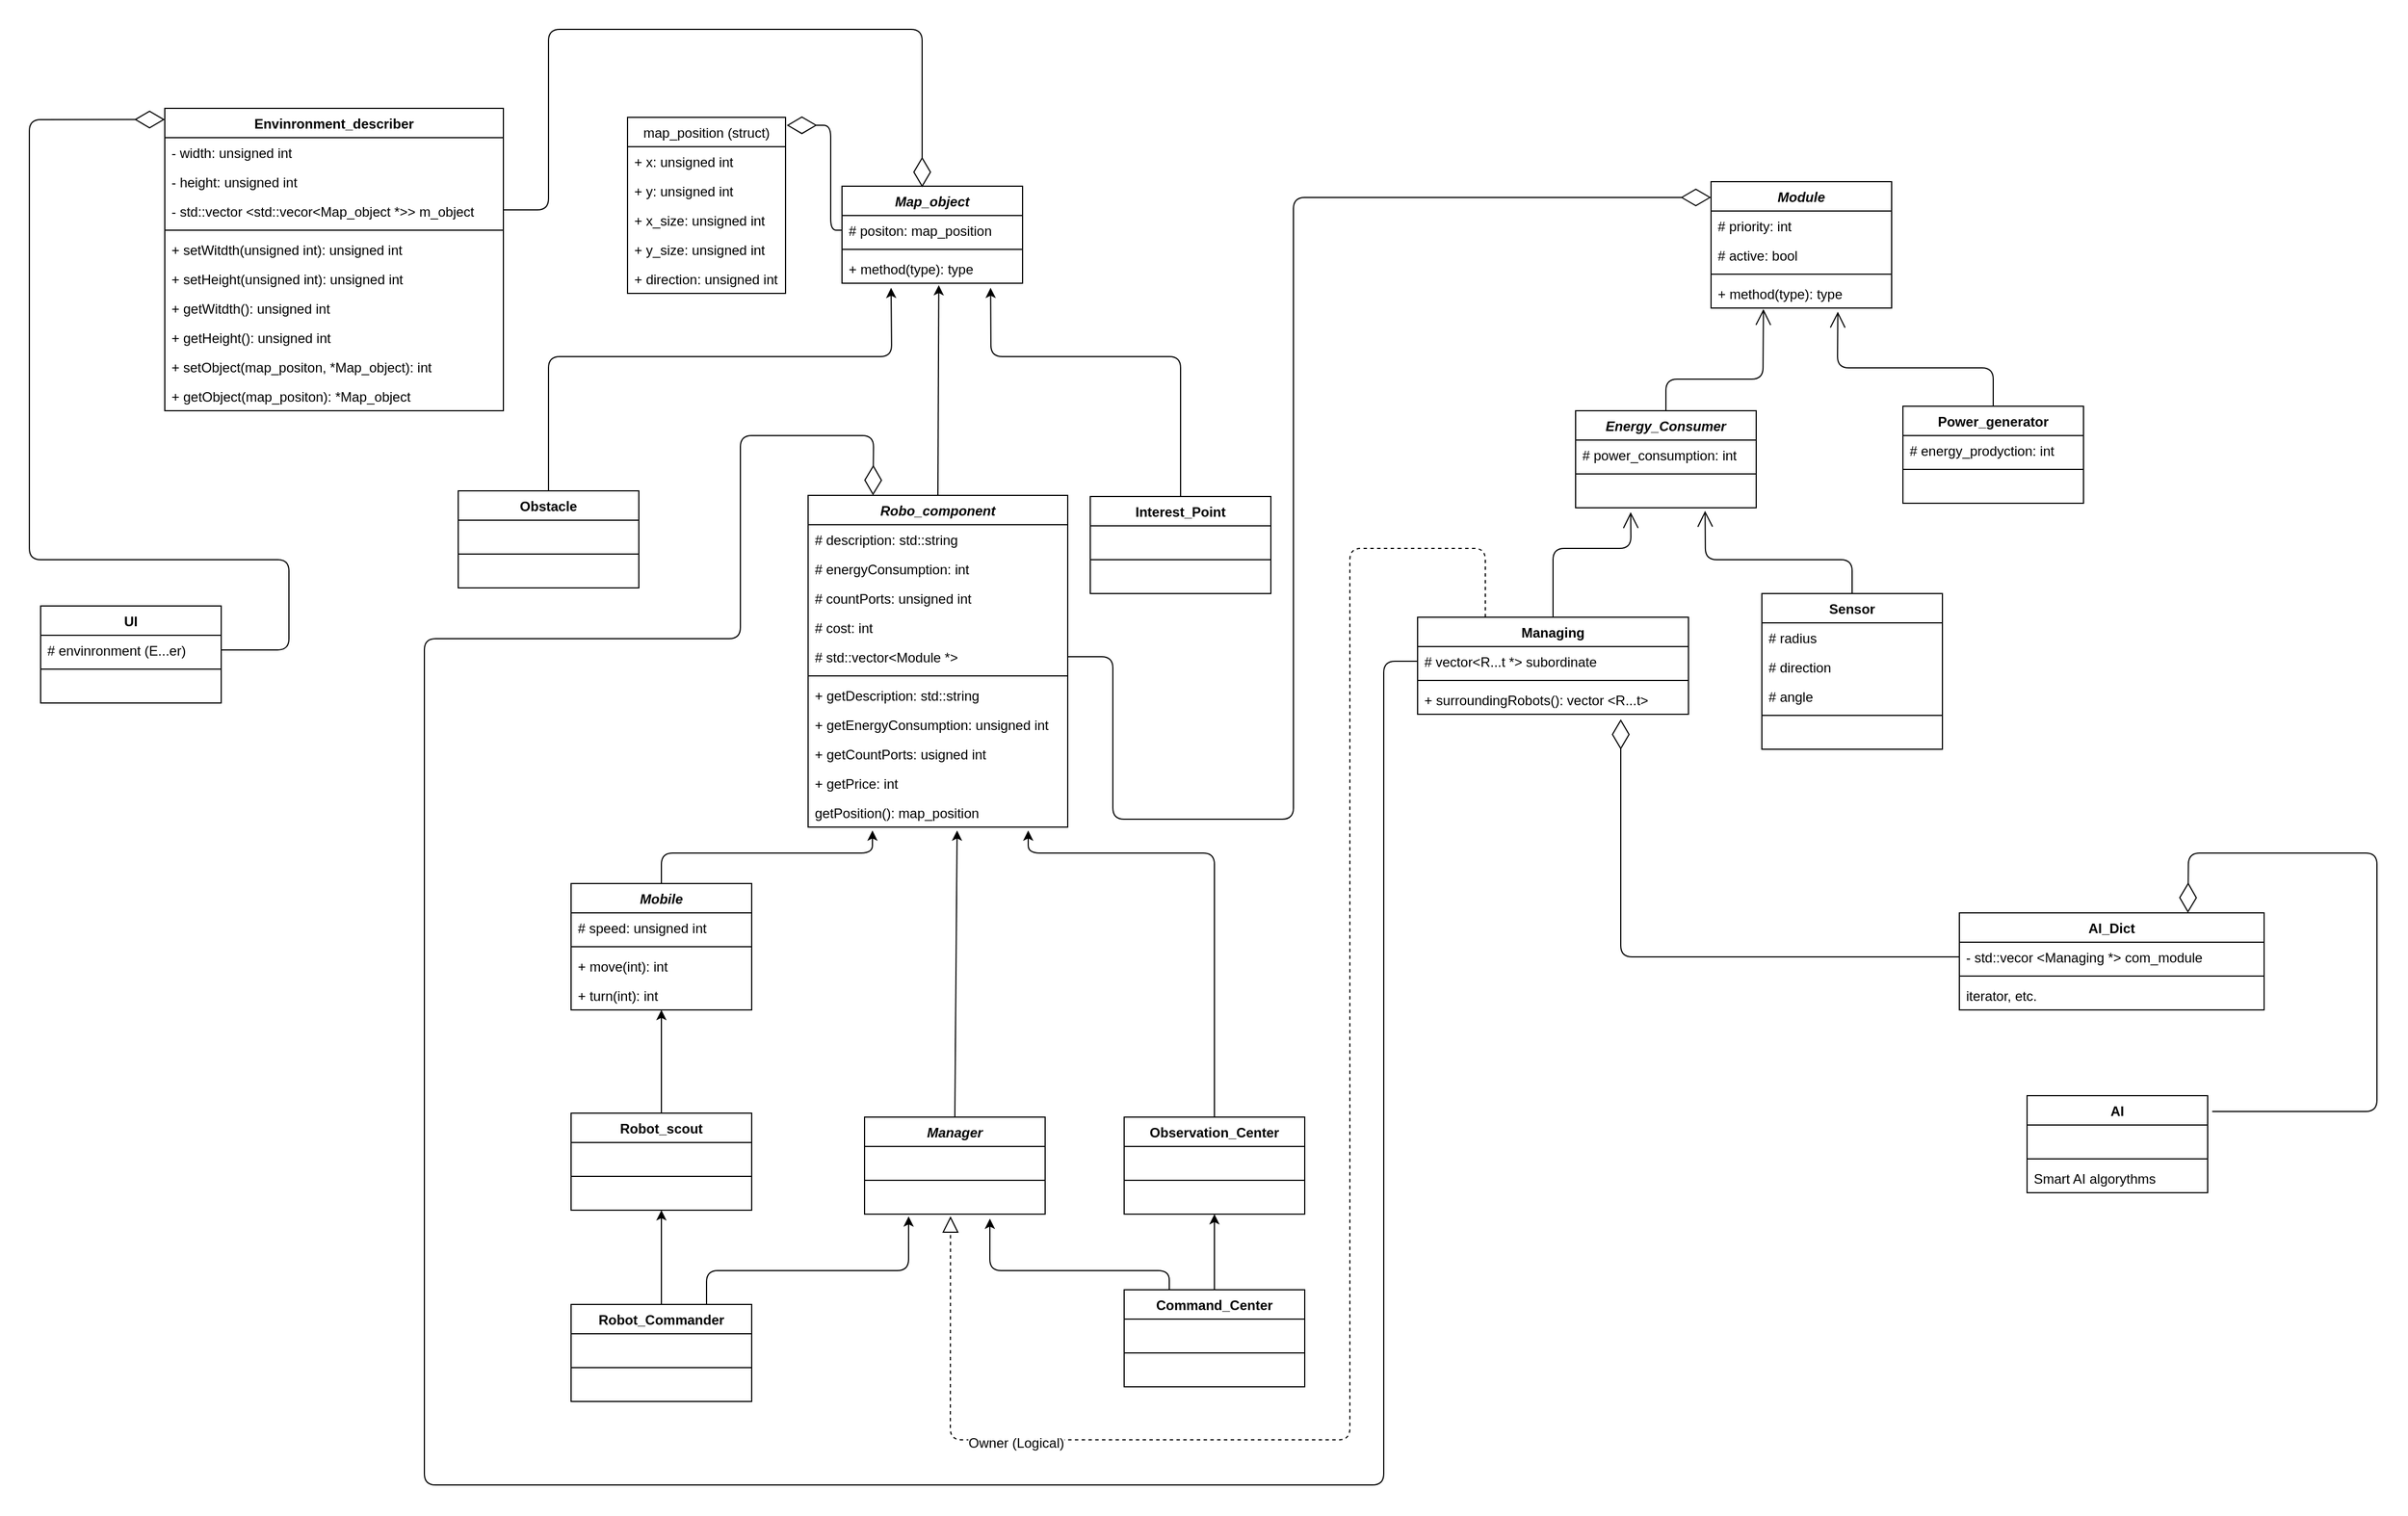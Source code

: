 <mxfile version="11.1.4" type="device"><diagram id="Exsvx9Uhfmpt_ahHoCNK" name="Page-1"><mxGraphModel dx="2844" dy="1612" grid="1" gridSize="10" guides="1" tooltips="1" connect="1" arrows="1" fold="1" page="1" pageScale="1" pageWidth="2336" pageHeight="1654" math="0" shadow="0"><root><mxCell id="0"/><mxCell id="1" parent="0"/><mxCell id="YD5FZeGdXj8ahOVdZ7LE-12" value="Envinronment_describer" style="swimlane;fontStyle=1;align=center;verticalAlign=top;childLayout=stackLayout;horizontal=1;startSize=26;horizontalStack=0;resizeParent=1;resizeParentMax=0;resizeLast=0;collapsible=1;marginBottom=0;" parent="1" vertex="1"><mxGeometry x="160" y="100" width="300" height="268" as="geometry"/></mxCell><mxCell id="YD5FZeGdXj8ahOVdZ7LE-13" value="- width: unsigned int" style="text;strokeColor=none;fillColor=none;align=left;verticalAlign=top;spacingLeft=4;spacingRight=4;overflow=hidden;rotatable=0;points=[[0,0.5],[1,0.5]];portConstraint=eastwest;" parent="YD5FZeGdXj8ahOVdZ7LE-12" vertex="1"><mxGeometry y="26" width="300" height="26" as="geometry"/></mxCell><mxCell id="YD5FZeGdXj8ahOVdZ7LE-16" value="- height: unsigned int" style="text;strokeColor=none;fillColor=none;align=left;verticalAlign=top;spacingLeft=4;spacingRight=4;overflow=hidden;rotatable=0;points=[[0,0.5],[1,0.5]];portConstraint=eastwest;" parent="YD5FZeGdXj8ahOVdZ7LE-12" vertex="1"><mxGeometry y="52" width="300" height="26" as="geometry"/></mxCell><mxCell id="DMs6pULs--Ma_OaMrf5f-1" value="- std::vector &lt;std::vecor&lt;Map_object *&gt;&gt; m_object" style="text;strokeColor=none;fillColor=none;align=left;verticalAlign=top;spacingLeft=4;spacingRight=4;overflow=hidden;rotatable=0;points=[[0,0.5],[1,0.5]];portConstraint=eastwest;" parent="YD5FZeGdXj8ahOVdZ7LE-12" vertex="1"><mxGeometry y="78" width="300" height="26" as="geometry"/></mxCell><mxCell id="YD5FZeGdXj8ahOVdZ7LE-14" value="" style="line;strokeWidth=1;fillColor=none;align=left;verticalAlign=middle;spacingTop=-1;spacingLeft=3;spacingRight=3;rotatable=0;labelPosition=right;points=[];portConstraint=eastwest;" parent="YD5FZeGdXj8ahOVdZ7LE-12" vertex="1"><mxGeometry y="104" width="300" height="8" as="geometry"/></mxCell><mxCell id="YD5FZeGdXj8ahOVdZ7LE-15" value="+ setWitdth(unsigned int): unsigned int" style="text;strokeColor=none;fillColor=none;align=left;verticalAlign=top;spacingLeft=4;spacingRight=4;overflow=hidden;rotatable=0;points=[[0,0.5],[1,0.5]];portConstraint=eastwest;" parent="YD5FZeGdXj8ahOVdZ7LE-12" vertex="1"><mxGeometry y="112" width="300" height="26" as="geometry"/></mxCell><mxCell id="YD5FZeGdXj8ahOVdZ7LE-18" value="+ setHeight(unsigned int): unsigned int" style="text;strokeColor=none;fillColor=none;align=left;verticalAlign=top;spacingLeft=4;spacingRight=4;overflow=hidden;rotatable=0;points=[[0,0.5],[1,0.5]];portConstraint=eastwest;" parent="YD5FZeGdXj8ahOVdZ7LE-12" vertex="1"><mxGeometry y="138" width="300" height="26" as="geometry"/></mxCell><mxCell id="YD5FZeGdXj8ahOVdZ7LE-19" value="+ getWitdth(): unsigned int" style="text;strokeColor=none;fillColor=none;align=left;verticalAlign=top;spacingLeft=4;spacingRight=4;overflow=hidden;rotatable=0;points=[[0,0.5],[1,0.5]];portConstraint=eastwest;" parent="YD5FZeGdXj8ahOVdZ7LE-12" vertex="1"><mxGeometry y="164" width="300" height="26" as="geometry"/></mxCell><mxCell id="YD5FZeGdXj8ahOVdZ7LE-20" value="+ getHeight(): unsigned int" style="text;strokeColor=none;fillColor=none;align=left;verticalAlign=top;spacingLeft=4;spacingRight=4;overflow=hidden;rotatable=0;points=[[0,0.5],[1,0.5]];portConstraint=eastwest;" parent="YD5FZeGdXj8ahOVdZ7LE-12" vertex="1"><mxGeometry y="190" width="300" height="26" as="geometry"/></mxCell><mxCell id="DMs6pULs--Ma_OaMrf5f-21" value="+ setObject(map_positon, *Map_object): int" style="text;strokeColor=none;fillColor=none;align=left;verticalAlign=top;spacingLeft=4;spacingRight=4;overflow=hidden;rotatable=0;points=[[0,0.5],[1,0.5]];portConstraint=eastwest;" parent="YD5FZeGdXj8ahOVdZ7LE-12" vertex="1"><mxGeometry y="216" width="300" height="26" as="geometry"/></mxCell><mxCell id="DMs6pULs--Ma_OaMrf5f-22" value="+ getObject(map_positon): *Map_object" style="text;strokeColor=none;fillColor=none;align=left;verticalAlign=top;spacingLeft=4;spacingRight=4;overflow=hidden;rotatable=0;points=[[0,0.5],[1,0.5]];portConstraint=eastwest;" parent="YD5FZeGdXj8ahOVdZ7LE-12" vertex="1"><mxGeometry y="242" width="300" height="26" as="geometry"/></mxCell><mxCell id="YD5FZeGdXj8ahOVdZ7LE-21" value="Map_object" style="swimlane;fontStyle=3;align=center;verticalAlign=top;childLayout=stackLayout;horizontal=1;startSize=26;horizontalStack=0;resizeParent=1;resizeParentMax=0;resizeLast=0;collapsible=1;marginBottom=0;" parent="1" vertex="1"><mxGeometry x="760" y="169" width="160" height="86" as="geometry"/></mxCell><mxCell id="YD5FZeGdXj8ahOVdZ7LE-22" value="# positon: map_position" style="text;strokeColor=none;fillColor=none;align=left;verticalAlign=top;spacingLeft=4;spacingRight=4;overflow=hidden;rotatable=0;points=[[0,0.5],[1,0.5]];portConstraint=eastwest;" parent="YD5FZeGdXj8ahOVdZ7LE-21" vertex="1"><mxGeometry y="26" width="160" height="26" as="geometry"/></mxCell><mxCell id="YD5FZeGdXj8ahOVdZ7LE-23" value="" style="line;strokeWidth=1;fillColor=none;align=left;verticalAlign=middle;spacingTop=-1;spacingLeft=3;spacingRight=3;rotatable=0;labelPosition=right;points=[];portConstraint=eastwest;" parent="YD5FZeGdXj8ahOVdZ7LE-21" vertex="1"><mxGeometry y="52" width="160" height="8" as="geometry"/></mxCell><mxCell id="YD5FZeGdXj8ahOVdZ7LE-24" value="+ method(type): type" style="text;strokeColor=none;fillColor=none;align=left;verticalAlign=top;spacingLeft=4;spacingRight=4;overflow=hidden;rotatable=0;points=[[0,0.5],[1,0.5]];portConstraint=eastwest;" parent="YD5FZeGdXj8ahOVdZ7LE-21" vertex="1"><mxGeometry y="60" width="160" height="26" as="geometry"/></mxCell><mxCell id="YD5FZeGdXj8ahOVdZ7LE-25" value="map_position (struct)" style="swimlane;fontStyle=0;childLayout=stackLayout;horizontal=1;startSize=26;fillColor=none;horizontalStack=0;resizeParent=1;resizeParentMax=0;resizeLast=0;collapsible=1;marginBottom=0;" parent="1" vertex="1"><mxGeometry x="570" y="108" width="140" height="156" as="geometry"/></mxCell><mxCell id="YD5FZeGdXj8ahOVdZ7LE-26" value="+ x: unsigned int" style="text;strokeColor=none;fillColor=none;align=left;verticalAlign=top;spacingLeft=4;spacingRight=4;overflow=hidden;rotatable=0;points=[[0,0.5],[1,0.5]];portConstraint=eastwest;" parent="YD5FZeGdXj8ahOVdZ7LE-25" vertex="1"><mxGeometry y="26" width="140" height="26" as="geometry"/></mxCell><mxCell id="YD5FZeGdXj8ahOVdZ7LE-27" value="+ y: unsigned int" style="text;strokeColor=none;fillColor=none;align=left;verticalAlign=top;spacingLeft=4;spacingRight=4;overflow=hidden;rotatable=0;points=[[0,0.5],[1,0.5]];portConstraint=eastwest;" parent="YD5FZeGdXj8ahOVdZ7LE-25" vertex="1"><mxGeometry y="52" width="140" height="26" as="geometry"/></mxCell><mxCell id="DMs6pULs--Ma_OaMrf5f-2" value="+ x_size: unsigned int" style="text;strokeColor=none;fillColor=none;align=left;verticalAlign=top;spacingLeft=4;spacingRight=4;overflow=hidden;rotatable=0;points=[[0,0.5],[1,0.5]];portConstraint=eastwest;" parent="YD5FZeGdXj8ahOVdZ7LE-25" vertex="1"><mxGeometry y="78" width="140" height="26" as="geometry"/></mxCell><mxCell id="DMs6pULs--Ma_OaMrf5f-3" value="+ y_size: unsigned int" style="text;strokeColor=none;fillColor=none;align=left;verticalAlign=top;spacingLeft=4;spacingRight=4;overflow=hidden;rotatable=0;points=[[0,0.5],[1,0.5]];portConstraint=eastwest;" parent="YD5FZeGdXj8ahOVdZ7LE-25" vertex="1"><mxGeometry y="104" width="140" height="26" as="geometry"/></mxCell><mxCell id="DMs6pULs--Ma_OaMrf5f-4" value="+ direction: unsigned int" style="text;strokeColor=none;fillColor=none;align=left;verticalAlign=top;spacingLeft=4;spacingRight=4;overflow=hidden;rotatable=0;points=[[0,0.5],[1,0.5]];portConstraint=eastwest;" parent="YD5FZeGdXj8ahOVdZ7LE-25" vertex="1"><mxGeometry y="130" width="140" height="26" as="geometry"/></mxCell><mxCell id="YD5FZeGdXj8ahOVdZ7LE-30" value="Obstacle" style="swimlane;fontStyle=1;align=center;verticalAlign=top;childLayout=stackLayout;horizontal=1;startSize=26;horizontalStack=0;resizeParent=1;resizeParentMax=0;resizeLast=0;collapsible=1;marginBottom=0;" parent="1" vertex="1"><mxGeometry x="420" y="439" width="160" height="86" as="geometry"/></mxCell><mxCell id="YD5FZeGdXj8ahOVdZ7LE-31" value=" " style="text;strokeColor=none;fillColor=none;align=left;verticalAlign=top;spacingLeft=4;spacingRight=4;overflow=hidden;rotatable=0;points=[[0,0.5],[1,0.5]];portConstraint=eastwest;" parent="YD5FZeGdXj8ahOVdZ7LE-30" vertex="1"><mxGeometry y="26" width="160" height="26" as="geometry"/></mxCell><mxCell id="YD5FZeGdXj8ahOVdZ7LE-32" value="" style="line;strokeWidth=1;fillColor=none;align=left;verticalAlign=middle;spacingTop=-1;spacingLeft=3;spacingRight=3;rotatable=0;labelPosition=right;points=[];portConstraint=eastwest;" parent="YD5FZeGdXj8ahOVdZ7LE-30" vertex="1"><mxGeometry y="52" width="160" height="8" as="geometry"/></mxCell><mxCell id="YD5FZeGdXj8ahOVdZ7LE-33" value=" " style="text;strokeColor=none;fillColor=none;align=left;verticalAlign=top;spacingLeft=4;spacingRight=4;overflow=hidden;rotatable=0;points=[[0,0.5],[1,0.5]];portConstraint=eastwest;" parent="YD5FZeGdXj8ahOVdZ7LE-30" vertex="1"><mxGeometry y="60" width="160" height="26" as="geometry"/></mxCell><mxCell id="YD5FZeGdXj8ahOVdZ7LE-38" value="Robo_component" style="swimlane;fontStyle=3;align=center;verticalAlign=top;childLayout=stackLayout;horizontal=1;startSize=26;horizontalStack=0;resizeParent=1;resizeParentMax=0;resizeLast=0;collapsible=1;marginBottom=0;" parent="1" vertex="1"><mxGeometry x="730" y="443" width="230" height="294" as="geometry"/></mxCell><mxCell id="YD5FZeGdXj8ahOVdZ7LE-39" value="# description: std::string" style="text;strokeColor=none;fillColor=none;align=left;verticalAlign=top;spacingLeft=4;spacingRight=4;overflow=hidden;rotatable=0;points=[[0,0.5],[1,0.5]];portConstraint=eastwest;" parent="YD5FZeGdXj8ahOVdZ7LE-38" vertex="1"><mxGeometry y="26" width="230" height="26" as="geometry"/></mxCell><mxCell id="YD5FZeGdXj8ahOVdZ7LE-41" value="# energyConsumption: int" style="text;strokeColor=none;fillColor=none;align=left;verticalAlign=top;spacingLeft=4;spacingRight=4;overflow=hidden;rotatable=0;points=[[0,0.5],[1,0.5]];portConstraint=eastwest;" parent="YD5FZeGdXj8ahOVdZ7LE-38" vertex="1"><mxGeometry y="52" width="230" height="26" as="geometry"/></mxCell><mxCell id="YD5FZeGdXj8ahOVdZ7LE-56" value="# countPorts: unsigned int" style="text;strokeColor=none;fillColor=none;align=left;verticalAlign=top;spacingLeft=4;spacingRight=4;overflow=hidden;rotatable=0;points=[[0,0.5],[1,0.5]];portConstraint=eastwest;" parent="YD5FZeGdXj8ahOVdZ7LE-38" vertex="1"><mxGeometry y="78" width="230" height="26" as="geometry"/></mxCell><mxCell id="YD5FZeGdXj8ahOVdZ7LE-57" value="# cost: int" style="text;strokeColor=none;fillColor=none;align=left;verticalAlign=top;spacingLeft=4;spacingRight=4;overflow=hidden;rotatable=0;points=[[0,0.5],[1,0.5]];portConstraint=eastwest;" parent="YD5FZeGdXj8ahOVdZ7LE-38" vertex="1"><mxGeometry y="104" width="230" height="26" as="geometry"/></mxCell><mxCell id="YD5FZeGdXj8ahOVdZ7LE-92" value="# std::vector&lt;Module *&gt;" style="text;strokeColor=none;fillColor=none;align=left;verticalAlign=top;spacingLeft=4;spacingRight=4;overflow=hidden;rotatable=0;points=[[0,0.5],[1,0.5]];portConstraint=eastwest;" parent="YD5FZeGdXj8ahOVdZ7LE-38" vertex="1"><mxGeometry y="130" width="230" height="26" as="geometry"/></mxCell><mxCell id="YD5FZeGdXj8ahOVdZ7LE-40" value="" style="line;strokeWidth=1;fillColor=none;align=left;verticalAlign=middle;spacingTop=-1;spacingLeft=3;spacingRight=3;rotatable=0;labelPosition=right;points=[];portConstraint=eastwest;" parent="YD5FZeGdXj8ahOVdZ7LE-38" vertex="1"><mxGeometry y="156" width="230" height="8" as="geometry"/></mxCell><mxCell id="DMs6pULs--Ma_OaMrf5f-24" value="+ getDescription: std::string" style="text;strokeColor=none;fillColor=none;align=left;verticalAlign=top;spacingLeft=4;spacingRight=4;overflow=hidden;rotatable=0;points=[[0,0.5],[1,0.5]];portConstraint=eastwest;" parent="YD5FZeGdXj8ahOVdZ7LE-38" vertex="1"><mxGeometry y="164" width="230" height="26" as="geometry"/></mxCell><mxCell id="YD5FZeGdXj8ahOVdZ7LE-53" value="+ getEnergyConsumption: unsigned int" style="text;strokeColor=none;fillColor=none;align=left;verticalAlign=top;spacingLeft=4;spacingRight=4;overflow=hidden;rotatable=0;points=[[0,0.5],[1,0.5]];portConstraint=eastwest;" parent="YD5FZeGdXj8ahOVdZ7LE-38" vertex="1"><mxGeometry y="190" width="230" height="26" as="geometry"/></mxCell><mxCell id="DMs6pULs--Ma_OaMrf5f-25" value="+ getCountPorts: usigned int" style="text;strokeColor=none;fillColor=none;align=left;verticalAlign=top;spacingLeft=4;spacingRight=4;overflow=hidden;rotatable=0;points=[[0,0.5],[1,0.5]];portConstraint=eastwest;" parent="YD5FZeGdXj8ahOVdZ7LE-38" vertex="1"><mxGeometry y="216" width="230" height="26" as="geometry"/></mxCell><mxCell id="DMs6pULs--Ma_OaMrf5f-26" value="+ getPrice: int" style="text;strokeColor=none;fillColor=none;align=left;verticalAlign=top;spacingLeft=4;spacingRight=4;overflow=hidden;rotatable=0;points=[[0,0.5],[1,0.5]];portConstraint=eastwest;" parent="YD5FZeGdXj8ahOVdZ7LE-38" vertex="1"><mxGeometry y="242" width="230" height="26" as="geometry"/></mxCell><mxCell id="RsCHf3ZjkwLosZyqgqrF-59" value="getPosition(): map_position" style="text;strokeColor=none;fillColor=none;align=left;verticalAlign=top;spacingLeft=4;spacingRight=4;overflow=hidden;rotatable=0;points=[[0,0.5],[1,0.5]];portConstraint=eastwest;" vertex="1" parent="YD5FZeGdXj8ahOVdZ7LE-38"><mxGeometry y="268" width="230" height="26" as="geometry"/></mxCell><mxCell id="YD5FZeGdXj8ahOVdZ7LE-42" value="Interest_Point" style="swimlane;fontStyle=1;align=center;verticalAlign=top;childLayout=stackLayout;horizontal=1;startSize=26;horizontalStack=0;resizeParent=1;resizeParentMax=0;resizeLast=0;collapsible=1;marginBottom=0;" parent="1" vertex="1"><mxGeometry x="980" y="444" width="160" height="86" as="geometry"/></mxCell><mxCell id="YD5FZeGdXj8ahOVdZ7LE-43" value=" " style="text;strokeColor=none;fillColor=none;align=left;verticalAlign=top;spacingLeft=4;spacingRight=4;overflow=hidden;rotatable=0;points=[[0,0.5],[1,0.5]];portConstraint=eastwest;" parent="YD5FZeGdXj8ahOVdZ7LE-42" vertex="1"><mxGeometry y="26" width="160" height="26" as="geometry"/></mxCell><mxCell id="YD5FZeGdXj8ahOVdZ7LE-44" value="" style="line;strokeWidth=1;fillColor=none;align=left;verticalAlign=middle;spacingTop=-1;spacingLeft=3;spacingRight=3;rotatable=0;labelPosition=right;points=[];portConstraint=eastwest;" parent="YD5FZeGdXj8ahOVdZ7LE-42" vertex="1"><mxGeometry y="52" width="160" height="8" as="geometry"/></mxCell><mxCell id="YD5FZeGdXj8ahOVdZ7LE-45" value=" " style="text;strokeColor=none;fillColor=none;align=left;verticalAlign=top;spacingLeft=4;spacingRight=4;overflow=hidden;rotatable=0;points=[[0,0.5],[1,0.5]];portConstraint=eastwest;" parent="YD5FZeGdXj8ahOVdZ7LE-42" vertex="1"><mxGeometry y="60" width="160" height="26" as="geometry"/></mxCell><mxCell id="YD5FZeGdXj8ahOVdZ7LE-58" value="Mobile" style="swimlane;fontStyle=3;align=center;verticalAlign=top;childLayout=stackLayout;horizontal=1;startSize=26;horizontalStack=0;resizeParent=1;resizeParentMax=0;resizeLast=0;collapsible=1;marginBottom=0;" parent="1" vertex="1"><mxGeometry x="520" y="787" width="160" height="112" as="geometry"/></mxCell><mxCell id="YD5FZeGdXj8ahOVdZ7LE-59" value="# speed: unsigned int" style="text;strokeColor=none;fillColor=none;align=left;verticalAlign=top;spacingLeft=4;spacingRight=4;overflow=hidden;rotatable=0;points=[[0,0.5],[1,0.5]];portConstraint=eastwest;" parent="YD5FZeGdXj8ahOVdZ7LE-58" vertex="1"><mxGeometry y="26" width="160" height="26" as="geometry"/></mxCell><mxCell id="YD5FZeGdXj8ahOVdZ7LE-60" value="" style="line;strokeWidth=1;fillColor=none;align=left;verticalAlign=middle;spacingTop=-1;spacingLeft=3;spacingRight=3;rotatable=0;labelPosition=right;points=[];portConstraint=eastwest;" parent="YD5FZeGdXj8ahOVdZ7LE-58" vertex="1"><mxGeometry y="52" width="160" height="8" as="geometry"/></mxCell><mxCell id="YD5FZeGdXj8ahOVdZ7LE-61" value="+ move(int): int" style="text;strokeColor=none;fillColor=none;align=left;verticalAlign=top;spacingLeft=4;spacingRight=4;overflow=hidden;rotatable=0;points=[[0,0.5],[1,0.5]];portConstraint=eastwest;" parent="YD5FZeGdXj8ahOVdZ7LE-58" vertex="1"><mxGeometry y="60" width="160" height="26" as="geometry"/></mxCell><mxCell id="YD5FZeGdXj8ahOVdZ7LE-62" value="+ turn(int): int" style="text;strokeColor=none;fillColor=none;align=left;verticalAlign=top;spacingLeft=4;spacingRight=4;overflow=hidden;rotatable=0;points=[[0,0.5],[1,0.5]];portConstraint=eastwest;" parent="YD5FZeGdXj8ahOVdZ7LE-58" vertex="1"><mxGeometry y="86" width="160" height="26" as="geometry"/></mxCell><mxCell id="YD5FZeGdXj8ahOVdZ7LE-67" value="Manager" style="swimlane;fontStyle=3;align=center;verticalAlign=top;childLayout=stackLayout;horizontal=1;startSize=26;horizontalStack=0;resizeParent=1;resizeParentMax=0;resizeLast=0;collapsible=1;marginBottom=0;" parent="1" vertex="1"><mxGeometry x="780" y="994" width="160" height="86" as="geometry"/></mxCell><mxCell id="YD5FZeGdXj8ahOVdZ7LE-68" value=" " style="text;strokeColor=none;fillColor=none;align=left;verticalAlign=top;spacingLeft=4;spacingRight=4;overflow=hidden;rotatable=0;points=[[0,0.5],[1,0.5]];portConstraint=eastwest;" parent="YD5FZeGdXj8ahOVdZ7LE-67" vertex="1"><mxGeometry y="26" width="160" height="26" as="geometry"/></mxCell><mxCell id="YD5FZeGdXj8ahOVdZ7LE-69" value="" style="line;strokeWidth=1;fillColor=none;align=left;verticalAlign=middle;spacingTop=-1;spacingLeft=3;spacingRight=3;rotatable=0;labelPosition=right;points=[];portConstraint=eastwest;" parent="YD5FZeGdXj8ahOVdZ7LE-67" vertex="1"><mxGeometry y="52" width="160" height="8" as="geometry"/></mxCell><mxCell id="YD5FZeGdXj8ahOVdZ7LE-70" value=" " style="text;strokeColor=none;fillColor=none;align=left;verticalAlign=top;spacingLeft=4;spacingRight=4;overflow=hidden;rotatable=0;points=[[0,0.5],[1,0.5]];portConstraint=eastwest;" parent="YD5FZeGdXj8ahOVdZ7LE-67" vertex="1"><mxGeometry y="60" width="160" height="26" as="geometry"/></mxCell><mxCell id="YD5FZeGdXj8ahOVdZ7LE-71" value="Module" style="swimlane;fontStyle=3;align=center;verticalAlign=top;childLayout=stackLayout;horizontal=1;startSize=26;horizontalStack=0;resizeParent=1;resizeParentMax=0;resizeLast=0;collapsible=1;marginBottom=0;" parent="1" vertex="1"><mxGeometry x="1530" y="165" width="160" height="112" as="geometry"><mxRectangle x="1530" y="165" width="70" height="26" as="alternateBounds"/></mxGeometry></mxCell><mxCell id="YD5FZeGdXj8ahOVdZ7LE-72" value="# priority: int" style="text;strokeColor=none;fillColor=none;align=left;verticalAlign=top;spacingLeft=4;spacingRight=4;overflow=hidden;rotatable=0;points=[[0,0.5],[1,0.5]];portConstraint=eastwest;" parent="YD5FZeGdXj8ahOVdZ7LE-71" vertex="1"><mxGeometry y="26" width="160" height="26" as="geometry"/></mxCell><mxCell id="RsCHf3ZjkwLosZyqgqrF-19" value="# active: bool" style="text;strokeColor=none;fillColor=none;align=left;verticalAlign=top;spacingLeft=4;spacingRight=4;overflow=hidden;rotatable=0;points=[[0,0.5],[1,0.5]];portConstraint=eastwest;" vertex="1" parent="YD5FZeGdXj8ahOVdZ7LE-71"><mxGeometry y="52" width="160" height="26" as="geometry"/></mxCell><mxCell id="YD5FZeGdXj8ahOVdZ7LE-73" value="" style="line;strokeWidth=1;fillColor=none;align=left;verticalAlign=middle;spacingTop=-1;spacingLeft=3;spacingRight=3;rotatable=0;labelPosition=right;points=[];portConstraint=eastwest;" parent="YD5FZeGdXj8ahOVdZ7LE-71" vertex="1"><mxGeometry y="78" width="160" height="8" as="geometry"/></mxCell><mxCell id="YD5FZeGdXj8ahOVdZ7LE-74" value="+ method(type): type" style="text;strokeColor=none;fillColor=none;align=left;verticalAlign=top;spacingLeft=4;spacingRight=4;overflow=hidden;rotatable=0;points=[[0,0.5],[1,0.5]];portConstraint=eastwest;" parent="YD5FZeGdXj8ahOVdZ7LE-71" vertex="1"><mxGeometry y="86" width="160" height="26" as="geometry"/></mxCell><mxCell id="YD5FZeGdXj8ahOVdZ7LE-75" value="Managing" style="swimlane;fontStyle=1;align=center;verticalAlign=top;childLayout=stackLayout;horizontal=1;startSize=26;horizontalStack=0;resizeParent=1;resizeParentMax=0;resizeLast=0;collapsible=1;marginBottom=0;" parent="1" vertex="1"><mxGeometry x="1270" y="551" width="240" height="86" as="geometry"/></mxCell><mxCell id="YD5FZeGdXj8ahOVdZ7LE-76" value="# vector&lt;R...t *&gt; subordinate" style="text;strokeColor=none;fillColor=none;align=left;verticalAlign=top;spacingLeft=4;spacingRight=4;overflow=hidden;rotatable=0;points=[[0,0.5],[1,0.5]];portConstraint=eastwest;" parent="YD5FZeGdXj8ahOVdZ7LE-75" vertex="1"><mxGeometry y="26" width="240" height="26" as="geometry"/></mxCell><mxCell id="YD5FZeGdXj8ahOVdZ7LE-77" value="" style="line;strokeWidth=1;fillColor=none;align=left;verticalAlign=middle;spacingTop=-1;spacingLeft=3;spacingRight=3;rotatable=0;labelPosition=right;points=[];portConstraint=eastwest;" parent="YD5FZeGdXj8ahOVdZ7LE-75" vertex="1"><mxGeometry y="52" width="240" height="8" as="geometry"/></mxCell><mxCell id="YD5FZeGdXj8ahOVdZ7LE-78" value="+ surroundingRobots(): vector &lt;R...t&gt;" style="text;strokeColor=none;fillColor=none;align=left;verticalAlign=top;spacingLeft=4;spacingRight=4;overflow=hidden;rotatable=0;points=[[0,0.5],[1,0.5]];portConstraint=eastwest;" parent="YD5FZeGdXj8ahOVdZ7LE-75" vertex="1"><mxGeometry y="60" width="240" height="26" as="geometry"/></mxCell><mxCell id="YD5FZeGdXj8ahOVdZ7LE-79" value="Power_generator" style="swimlane;fontStyle=1;align=center;verticalAlign=top;childLayout=stackLayout;horizontal=1;startSize=26;horizontalStack=0;resizeParent=1;resizeParentMax=0;resizeLast=0;collapsible=1;marginBottom=0;" parent="1" vertex="1"><mxGeometry x="1700" y="364" width="160" height="86" as="geometry"/></mxCell><mxCell id="YD5FZeGdXj8ahOVdZ7LE-80" value="# energy_prodyction: int" style="text;strokeColor=none;fillColor=none;align=left;verticalAlign=top;spacingLeft=4;spacingRight=4;overflow=hidden;rotatable=0;points=[[0,0.5],[1,0.5]];portConstraint=eastwest;" parent="YD5FZeGdXj8ahOVdZ7LE-79" vertex="1"><mxGeometry y="26" width="160" height="26" as="geometry"/></mxCell><mxCell id="YD5FZeGdXj8ahOVdZ7LE-81" value="" style="line;strokeWidth=1;fillColor=none;align=left;verticalAlign=middle;spacingTop=-1;spacingLeft=3;spacingRight=3;rotatable=0;labelPosition=right;points=[];portConstraint=eastwest;" parent="YD5FZeGdXj8ahOVdZ7LE-79" vertex="1"><mxGeometry y="52" width="160" height="8" as="geometry"/></mxCell><mxCell id="YD5FZeGdXj8ahOVdZ7LE-82" value=" " style="text;strokeColor=none;fillColor=none;align=left;verticalAlign=top;spacingLeft=4;spacingRight=4;overflow=hidden;rotatable=0;points=[[0,0.5],[1,0.5]];portConstraint=eastwest;" parent="YD5FZeGdXj8ahOVdZ7LE-79" vertex="1"><mxGeometry y="60" width="160" height="26" as="geometry"/></mxCell><mxCell id="YD5FZeGdXj8ahOVdZ7LE-83" value="Sensor" style="swimlane;fontStyle=1;align=center;verticalAlign=top;childLayout=stackLayout;horizontal=1;startSize=26;horizontalStack=0;resizeParent=1;resizeParentMax=0;resizeLast=0;collapsible=1;marginBottom=0;" parent="1" vertex="1"><mxGeometry x="1575" y="530" width="160" height="138" as="geometry"/></mxCell><mxCell id="YD5FZeGdXj8ahOVdZ7LE-84" value="# radius" style="text;strokeColor=none;fillColor=none;align=left;verticalAlign=top;spacingLeft=4;spacingRight=4;overflow=hidden;rotatable=0;points=[[0,0.5],[1,0.5]];portConstraint=eastwest;" parent="YD5FZeGdXj8ahOVdZ7LE-83" vertex="1"><mxGeometry y="26" width="160" height="26" as="geometry"/></mxCell><mxCell id="RsCHf3ZjkwLosZyqgqrF-25" value="# direction" style="text;strokeColor=none;fillColor=none;align=left;verticalAlign=top;spacingLeft=4;spacingRight=4;overflow=hidden;rotatable=0;points=[[0,0.5],[1,0.5]];portConstraint=eastwest;" vertex="1" parent="YD5FZeGdXj8ahOVdZ7LE-83"><mxGeometry y="52" width="160" height="26" as="geometry"/></mxCell><mxCell id="RsCHf3ZjkwLosZyqgqrF-26" value="# angle" style="text;strokeColor=none;fillColor=none;align=left;verticalAlign=top;spacingLeft=4;spacingRight=4;overflow=hidden;rotatable=0;points=[[0,0.5],[1,0.5]];portConstraint=eastwest;" vertex="1" parent="YD5FZeGdXj8ahOVdZ7LE-83"><mxGeometry y="78" width="160" height="26" as="geometry"/></mxCell><mxCell id="YD5FZeGdXj8ahOVdZ7LE-85" value="" style="line;strokeWidth=1;fillColor=none;align=left;verticalAlign=middle;spacingTop=-1;spacingLeft=3;spacingRight=3;rotatable=0;labelPosition=right;points=[];portConstraint=eastwest;" parent="YD5FZeGdXj8ahOVdZ7LE-83" vertex="1"><mxGeometry y="104" width="160" height="8" as="geometry"/></mxCell><mxCell id="YD5FZeGdXj8ahOVdZ7LE-86" value=" " style="text;strokeColor=none;fillColor=none;align=left;verticalAlign=top;spacingLeft=4;spacingRight=4;overflow=hidden;rotatable=0;points=[[0,0.5],[1,0.5]];portConstraint=eastwest;" parent="YD5FZeGdXj8ahOVdZ7LE-83" vertex="1"><mxGeometry y="112" width="160" height="26" as="geometry"/></mxCell><mxCell id="YD5FZeGdXj8ahOVdZ7LE-94" value="" style="endArrow=diamondThin;endFill=0;endSize=24;html=1;exitX=1;exitY=0.5;exitDx=0;exitDy=0;" parent="1" source="YD5FZeGdXj8ahOVdZ7LE-92" edge="1"><mxGeometry width="160" relative="1" as="geometry"><mxPoint x="920" y="732.5" as="sourcePoint"/><mxPoint x="1530" y="179" as="targetPoint"/><Array as="points"><mxPoint x="1000" y="586"/><mxPoint x="1000" y="730"/><mxPoint x="1160" y="730"/><mxPoint x="1160" y="179"/></Array></mxGeometry></mxCell><mxCell id="YD5FZeGdXj8ahOVdZ7LE-95" value="" style="endArrow=diamondThin;endFill=0;endSize=24;html=1;exitX=0;exitY=0.5;exitDx=0;exitDy=0;entryX=1.007;entryY=0.045;entryDx=0;entryDy=0;entryPerimeter=0;" parent="1" source="YD5FZeGdXj8ahOVdZ7LE-22" target="YD5FZeGdXj8ahOVdZ7LE-25" edge="1"><mxGeometry width="160" relative="1" as="geometry"><mxPoint x="500" y="240" as="sourcePoint"/><mxPoint x="703" y="87" as="targetPoint"/><Array as="points"><mxPoint x="750" y="208"/><mxPoint x="750" y="115"/></Array></mxGeometry></mxCell><mxCell id="YD5FZeGdXj8ahOVdZ7LE-96" value="Robot_Commander" style="swimlane;fontStyle=1;align=center;verticalAlign=top;childLayout=stackLayout;horizontal=1;startSize=26;horizontalStack=0;resizeParent=1;resizeParentMax=0;resizeLast=0;collapsible=1;marginBottom=0;" parent="1" vertex="1"><mxGeometry x="520" y="1160" width="160" height="86" as="geometry"/></mxCell><mxCell id="YD5FZeGdXj8ahOVdZ7LE-97" value=" " style="text;strokeColor=none;fillColor=none;align=left;verticalAlign=top;spacingLeft=4;spacingRight=4;overflow=hidden;rotatable=0;points=[[0,0.5],[1,0.5]];portConstraint=eastwest;" parent="YD5FZeGdXj8ahOVdZ7LE-96" vertex="1"><mxGeometry y="26" width="160" height="26" as="geometry"/></mxCell><mxCell id="YD5FZeGdXj8ahOVdZ7LE-98" value="" style="line;strokeWidth=1;fillColor=none;align=left;verticalAlign=middle;spacingTop=-1;spacingLeft=3;spacingRight=3;rotatable=0;labelPosition=right;points=[];portConstraint=eastwest;" parent="YD5FZeGdXj8ahOVdZ7LE-96" vertex="1"><mxGeometry y="52" width="160" height="8" as="geometry"/></mxCell><mxCell id="YD5FZeGdXj8ahOVdZ7LE-99" value=" " style="text;strokeColor=none;fillColor=none;align=left;verticalAlign=top;spacingLeft=4;spacingRight=4;overflow=hidden;rotatable=0;points=[[0,0.5],[1,0.5]];portConstraint=eastwest;" parent="YD5FZeGdXj8ahOVdZ7LE-96" vertex="1"><mxGeometry y="60" width="160" height="26" as="geometry"/></mxCell><mxCell id="YD5FZeGdXj8ahOVdZ7LE-118" value="Robot_scout" style="swimlane;fontStyle=1;align=center;verticalAlign=top;childLayout=stackLayout;horizontal=1;startSize=26;horizontalStack=0;resizeParent=1;resizeParentMax=0;resizeLast=0;collapsible=1;marginBottom=0;" parent="1" vertex="1"><mxGeometry x="520" y="990.5" width="160" height="86" as="geometry"/></mxCell><mxCell id="YD5FZeGdXj8ahOVdZ7LE-119" value=" " style="text;strokeColor=none;fillColor=none;align=left;verticalAlign=top;spacingLeft=4;spacingRight=4;overflow=hidden;rotatable=0;points=[[0,0.5],[1,0.5]];portConstraint=eastwest;" parent="YD5FZeGdXj8ahOVdZ7LE-118" vertex="1"><mxGeometry y="26" width="160" height="26" as="geometry"/></mxCell><mxCell id="YD5FZeGdXj8ahOVdZ7LE-120" value="" style="line;strokeWidth=1;fillColor=none;align=left;verticalAlign=middle;spacingTop=-1;spacingLeft=3;spacingRight=3;rotatable=0;labelPosition=right;points=[];portConstraint=eastwest;" parent="YD5FZeGdXj8ahOVdZ7LE-118" vertex="1"><mxGeometry y="52" width="160" height="8" as="geometry"/></mxCell><mxCell id="YD5FZeGdXj8ahOVdZ7LE-121" value=" " style="text;strokeColor=none;fillColor=none;align=left;verticalAlign=top;spacingLeft=4;spacingRight=4;overflow=hidden;rotatable=0;points=[[0,0.5],[1,0.5]];portConstraint=eastwest;" parent="YD5FZeGdXj8ahOVdZ7LE-118" vertex="1"><mxGeometry y="60" width="160" height="26" as="geometry"/></mxCell><mxCell id="YD5FZeGdXj8ahOVdZ7LE-123" value="Observation_Center" style="swimlane;fontStyle=1;align=center;verticalAlign=top;childLayout=stackLayout;horizontal=1;startSize=26;horizontalStack=0;resizeParent=1;resizeParentMax=0;resizeLast=0;collapsible=1;marginBottom=0;" parent="1" vertex="1"><mxGeometry x="1010" y="994" width="160" height="86" as="geometry"/></mxCell><mxCell id="YD5FZeGdXj8ahOVdZ7LE-124" value=" " style="text;strokeColor=none;fillColor=none;align=left;verticalAlign=top;spacingLeft=4;spacingRight=4;overflow=hidden;rotatable=0;points=[[0,0.5],[1,0.5]];portConstraint=eastwest;" parent="YD5FZeGdXj8ahOVdZ7LE-123" vertex="1"><mxGeometry y="26" width="160" height="26" as="geometry"/></mxCell><mxCell id="YD5FZeGdXj8ahOVdZ7LE-125" value="" style="line;strokeWidth=1;fillColor=none;align=left;verticalAlign=middle;spacingTop=-1;spacingLeft=3;spacingRight=3;rotatable=0;labelPosition=right;points=[];portConstraint=eastwest;" parent="YD5FZeGdXj8ahOVdZ7LE-123" vertex="1"><mxGeometry y="52" width="160" height="8" as="geometry"/></mxCell><mxCell id="YD5FZeGdXj8ahOVdZ7LE-126" value=" " style="text;strokeColor=none;fillColor=none;align=left;verticalAlign=top;spacingLeft=4;spacingRight=4;overflow=hidden;rotatable=0;points=[[0,0.5],[1,0.5]];portConstraint=eastwest;" parent="YD5FZeGdXj8ahOVdZ7LE-123" vertex="1"><mxGeometry y="60" width="160" height="26" as="geometry"/></mxCell><mxCell id="YD5FZeGdXj8ahOVdZ7LE-137" value="Command_Center" style="swimlane;fontStyle=1;align=center;verticalAlign=top;childLayout=stackLayout;horizontal=1;startSize=26;horizontalStack=0;resizeParent=1;resizeParentMax=0;resizeLast=0;collapsible=1;marginBottom=0;" parent="1" vertex="1"><mxGeometry x="1010" y="1147" width="160" height="86" as="geometry"/></mxCell><mxCell id="YD5FZeGdXj8ahOVdZ7LE-138" value=" " style="text;strokeColor=none;fillColor=none;align=left;verticalAlign=top;spacingLeft=4;spacingRight=4;overflow=hidden;rotatable=0;points=[[0,0.5],[1,0.5]];portConstraint=eastwest;" parent="YD5FZeGdXj8ahOVdZ7LE-137" vertex="1"><mxGeometry y="26" width="160" height="26" as="geometry"/></mxCell><mxCell id="YD5FZeGdXj8ahOVdZ7LE-139" value="" style="line;strokeWidth=1;fillColor=none;align=left;verticalAlign=middle;spacingTop=-1;spacingLeft=3;spacingRight=3;rotatable=0;labelPosition=right;points=[];portConstraint=eastwest;" parent="YD5FZeGdXj8ahOVdZ7LE-137" vertex="1"><mxGeometry y="52" width="160" height="8" as="geometry"/></mxCell><mxCell id="YD5FZeGdXj8ahOVdZ7LE-140" value=" " style="text;strokeColor=none;fillColor=none;align=left;verticalAlign=top;spacingLeft=4;spacingRight=4;overflow=hidden;rotatable=0;points=[[0,0.5],[1,0.5]];portConstraint=eastwest;" parent="YD5FZeGdXj8ahOVdZ7LE-137" vertex="1"><mxGeometry y="60" width="160" height="26" as="geometry"/></mxCell><mxCell id="YD5FZeGdXj8ahOVdZ7LE-144" value="AI_Dict" style="swimlane;fontStyle=1;align=center;verticalAlign=top;childLayout=stackLayout;horizontal=1;startSize=26;horizontalStack=0;resizeParent=1;resizeParentMax=0;resizeLast=0;collapsible=1;marginBottom=0;" parent="1" vertex="1"><mxGeometry x="1750" y="813" width="270" height="86" as="geometry"/></mxCell><mxCell id="YD5FZeGdXj8ahOVdZ7LE-145" value="- std::vecor &lt;Managing *&gt; com_module" style="text;strokeColor=none;fillColor=none;align=left;verticalAlign=top;spacingLeft=4;spacingRight=4;overflow=hidden;rotatable=0;points=[[0,0.5],[1,0.5]];portConstraint=eastwest;" parent="YD5FZeGdXj8ahOVdZ7LE-144" vertex="1"><mxGeometry y="26" width="270" height="26" as="geometry"/></mxCell><mxCell id="YD5FZeGdXj8ahOVdZ7LE-146" value="" style="line;strokeWidth=1;fillColor=none;align=left;verticalAlign=middle;spacingTop=-1;spacingLeft=3;spacingRight=3;rotatable=0;labelPosition=right;points=[];portConstraint=eastwest;" parent="YD5FZeGdXj8ahOVdZ7LE-144" vertex="1"><mxGeometry y="52" width="270" height="8" as="geometry"/></mxCell><mxCell id="YD5FZeGdXj8ahOVdZ7LE-147" value="iterator, etc." style="text;strokeColor=none;fillColor=none;align=left;verticalAlign=top;spacingLeft=4;spacingRight=4;overflow=hidden;rotatable=0;points=[[0,0.5],[1,0.5]];portConstraint=eastwest;" parent="YD5FZeGdXj8ahOVdZ7LE-144" vertex="1"><mxGeometry y="60" width="270" height="26" as="geometry"/></mxCell><mxCell id="YD5FZeGdXj8ahOVdZ7LE-151" value="" style="endArrow=diamondThin;endFill=0;endSize=24;html=1;exitX=0;exitY=0.5;exitDx=0;exitDy=0;entryX=0.75;entryY=1.167;entryDx=0;entryDy=0;entryPerimeter=0;" parent="1" source="YD5FZeGdXj8ahOVdZ7LE-145" target="YD5FZeGdXj8ahOVdZ7LE-78" edge="1"><mxGeometry width="160" relative="1" as="geometry"><mxPoint x="1430" y="630" as="sourcePoint"/><mxPoint x="1590" y="630" as="targetPoint"/><Array as="points"><mxPoint x="1450" y="852"/></Array></mxGeometry></mxCell><mxCell id="DMs6pULs--Ma_OaMrf5f-5" value="" style="endArrow=diamondThin;endFill=0;endSize=24;html=1;entryX=0.444;entryY=0.012;entryDx=0;entryDy=0;entryPerimeter=0;" parent="1" target="YD5FZeGdXj8ahOVdZ7LE-21" edge="1"><mxGeometry width="160" relative="1" as="geometry"><mxPoint x="460" y="190" as="sourcePoint"/><mxPoint x="850" y="120" as="targetPoint"/><Array as="points"><mxPoint x="500" y="190"/><mxPoint x="500" y="30"/><mxPoint x="831" y="30"/></Array></mxGeometry></mxCell><mxCell id="RsCHf3ZjkwLosZyqgqrF-1" value="" style="endArrow=classic;html=1;exitX=0.5;exitY=0;exitDx=0;exitDy=0;" edge="1" parent="1" source="YD5FZeGdXj8ahOVdZ7LE-118" target="YD5FZeGdXj8ahOVdZ7LE-62"><mxGeometry width="50" height="50" relative="1" as="geometry"><mxPoint x="480" y="949" as="sourcePoint"/><mxPoint x="670" y="920" as="targetPoint"/></mxGeometry></mxCell><mxCell id="RsCHf3ZjkwLosZyqgqrF-3" value="" style="endArrow=classic;html=1;exitX=0.5;exitY=0;exitDx=0;exitDy=0;" edge="1" parent="1" source="YD5FZeGdXj8ahOVdZ7LE-96" target="YD5FZeGdXj8ahOVdZ7LE-121"><mxGeometry width="50" height="50" relative="1" as="geometry"><mxPoint x="410" y="1100" as="sourcePoint"/><mxPoint x="460" y="1050" as="targetPoint"/></mxGeometry></mxCell><mxCell id="RsCHf3ZjkwLosZyqgqrF-5" value="" style="endArrow=classic;html=1;exitX=0.5;exitY=0;exitDx=0;exitDy=0;" edge="1" parent="1" source="YD5FZeGdXj8ahOVdZ7LE-137" target="YD5FZeGdXj8ahOVdZ7LE-126"><mxGeometry width="50" height="50" relative="1" as="geometry"><mxPoint x="1210" y="1137" as="sourcePoint"/><mxPoint x="1260" y="1087" as="targetPoint"/></mxGeometry></mxCell><mxCell id="RsCHf3ZjkwLosZyqgqrF-6" value="" style="endArrow=classic;html=1;exitX=0.75;exitY=0;exitDx=0;exitDy=0;entryX=0.244;entryY=1.077;entryDx=0;entryDy=0;entryPerimeter=0;" edge="1" parent="1" source="YD5FZeGdXj8ahOVdZ7LE-96" target="YD5FZeGdXj8ahOVdZ7LE-70"><mxGeometry width="50" height="50" relative="1" as="geometry"><mxPoint x="780" y="1160" as="sourcePoint"/><mxPoint x="830" y="1110" as="targetPoint"/><Array as="points"><mxPoint x="640" y="1130"/><mxPoint x="819" y="1130"/></Array></mxGeometry></mxCell><mxCell id="RsCHf3ZjkwLosZyqgqrF-7" value="" style="endArrow=classic;html=1;exitX=0.25;exitY=0;exitDx=0;exitDy=0;entryX=0.694;entryY=1.154;entryDx=0;entryDy=0;entryPerimeter=0;" edge="1" parent="1" source="YD5FZeGdXj8ahOVdZ7LE-137" target="YD5FZeGdXj8ahOVdZ7LE-70"><mxGeometry width="50" height="50" relative="1" as="geometry"><mxPoint x="850" y="1200" as="sourcePoint"/><mxPoint x="900" y="1150" as="targetPoint"/><Array as="points"><mxPoint x="1050" y="1130"/><mxPoint x="891" y="1130"/></Array></mxGeometry></mxCell><mxCell id="RsCHf3ZjkwLosZyqgqrF-8" value="" style="endArrow=classic;html=1;exitX=0.5;exitY=0;exitDx=0;exitDy=0;" edge="1" parent="1" source="YD5FZeGdXj8ahOVdZ7LE-58"><mxGeometry width="50" height="50" relative="1" as="geometry"><mxPoint x="600" y="710" as="sourcePoint"/><mxPoint x="787" y="740" as="targetPoint"/><Array as="points"><mxPoint x="600" y="760"/><mxPoint x="787" y="760"/></Array></mxGeometry></mxCell><mxCell id="RsCHf3ZjkwLosZyqgqrF-9" value="" style="endArrow=classic;html=1;exitX=0.5;exitY=0;exitDx=0;exitDy=0;" edge="1" parent="1" source="YD5FZeGdXj8ahOVdZ7LE-67"><mxGeometry width="50" height="50" relative="1" as="geometry"><mxPoint x="890" y="890" as="sourcePoint"/><mxPoint x="862" y="740" as="targetPoint"/></mxGeometry></mxCell><mxCell id="RsCHf3ZjkwLosZyqgqrF-10" value="" style="endArrow=classic;html=1;exitX=0.5;exitY=0;exitDx=0;exitDy=0;" edge="1" parent="1" source="YD5FZeGdXj8ahOVdZ7LE-123"><mxGeometry width="50" height="50" relative="1" as="geometry"><mxPoint x="980" y="870" as="sourcePoint"/><mxPoint x="925" y="740" as="targetPoint"/><Array as="points"><mxPoint x="1090" y="760"/><mxPoint x="925" y="760"/></Array></mxGeometry></mxCell><mxCell id="RsCHf3ZjkwLosZyqgqrF-11" value="" style="endArrow=classic;html=1;exitX=0.5;exitY=0;exitDx=0;exitDy=0;entryX=0.272;entryY=1.156;entryDx=0;entryDy=0;entryPerimeter=0;" edge="1" parent="1" source="YD5FZeGdXj8ahOVdZ7LE-30" target="YD5FZeGdXj8ahOVdZ7LE-24"><mxGeometry width="50" height="50" relative="1" as="geometry"><mxPoint x="590" y="370" as="sourcePoint"/><mxPoint x="640" y="320" as="targetPoint"/><Array as="points"><mxPoint x="500" y="320"/><mxPoint x="804" y="320"/></Array></mxGeometry></mxCell><mxCell id="RsCHf3ZjkwLosZyqgqrF-12" value="" style="endArrow=classic;html=1;exitX=0.5;exitY=0;exitDx=0;exitDy=0;entryX=0.536;entryY=1.066;entryDx=0;entryDy=0;entryPerimeter=0;" edge="1" parent="1" source="YD5FZeGdXj8ahOVdZ7LE-38" target="YD5FZeGdXj8ahOVdZ7LE-24"><mxGeometry width="50" height="50" relative="1" as="geometry"><mxPoint x="910" y="360" as="sourcePoint"/><mxPoint x="960" y="310" as="targetPoint"/></mxGeometry></mxCell><mxCell id="RsCHf3ZjkwLosZyqgqrF-13" value="" style="endArrow=classic;html=1;exitX=0.5;exitY=0;exitDx=0;exitDy=0;entryX=0.823;entryY=1.156;entryDx=0;entryDy=0;entryPerimeter=0;" edge="1" parent="1" source="YD5FZeGdXj8ahOVdZ7LE-42" target="YD5FZeGdXj8ahOVdZ7LE-24"><mxGeometry width="50" height="50" relative="1" as="geometry"><mxPoint x="950" y="370" as="sourcePoint"/><mxPoint x="1000" y="320" as="targetPoint"/><Array as="points"><mxPoint x="1060" y="320"/><mxPoint x="892" y="320"/></Array></mxGeometry></mxCell><mxCell id="RsCHf3ZjkwLosZyqgqrF-14" value="" style="endArrow=diamondThin;endFill=0;endSize=24;html=1;exitX=0;exitY=0.5;exitDx=0;exitDy=0;entryX=0.25;entryY=0;entryDx=0;entryDy=0;" edge="1" parent="1" source="YD5FZeGdXj8ahOVdZ7LE-76" target="YD5FZeGdXj8ahOVdZ7LE-38"><mxGeometry width="160" relative="1" as="geometry"><mxPoint x="1190" y="520" as="sourcePoint"/><mxPoint x="760" y="400" as="targetPoint"/><Array as="points"><mxPoint x="1240" y="590"/><mxPoint x="1240" y="1320"/><mxPoint x="390" y="1320"/><mxPoint x="390" y="570"/><mxPoint x="670" y="570"/><mxPoint x="670" y="390"/><mxPoint x="788" y="390"/></Array></mxGeometry></mxCell><mxCell id="RsCHf3ZjkwLosZyqgqrF-20" value="AI" style="swimlane;fontStyle=1;align=center;verticalAlign=top;childLayout=stackLayout;horizontal=1;startSize=26;horizontalStack=0;resizeParent=1;resizeParentMax=0;resizeLast=0;collapsible=1;marginBottom=0;" vertex="1" parent="1"><mxGeometry x="1810" y="975" width="160" height="86" as="geometry"/></mxCell><mxCell id="RsCHf3ZjkwLosZyqgqrF-21" value=" " style="text;strokeColor=none;fillColor=none;align=left;verticalAlign=top;spacingLeft=4;spacingRight=4;overflow=hidden;rotatable=0;points=[[0,0.5],[1,0.5]];portConstraint=eastwest;" vertex="1" parent="RsCHf3ZjkwLosZyqgqrF-20"><mxGeometry y="26" width="160" height="26" as="geometry"/></mxCell><mxCell id="RsCHf3ZjkwLosZyqgqrF-22" value="" style="line;strokeWidth=1;fillColor=none;align=left;verticalAlign=middle;spacingTop=-1;spacingLeft=3;spacingRight=3;rotatable=0;labelPosition=right;points=[];portConstraint=eastwest;" vertex="1" parent="RsCHf3ZjkwLosZyqgqrF-20"><mxGeometry y="52" width="160" height="8" as="geometry"/></mxCell><mxCell id="RsCHf3ZjkwLosZyqgqrF-23" value="Smart AI algorythms" style="text;strokeColor=none;fillColor=none;align=left;verticalAlign=top;spacingLeft=4;spacingRight=4;overflow=hidden;rotatable=0;points=[[0,0.5],[1,0.5]];portConstraint=eastwest;" vertex="1" parent="RsCHf3ZjkwLosZyqgqrF-20"><mxGeometry y="60" width="160" height="26" as="geometry"/></mxCell><mxCell id="RsCHf3ZjkwLosZyqgqrF-24" value="" style="endArrow=diamondThin;endFill=0;endSize=24;html=1;exitX=1.025;exitY=0.163;exitDx=0;exitDy=0;exitPerimeter=0;entryX=0.75;entryY=0;entryDx=0;entryDy=0;" edge="1" parent="1" source="RsCHf3ZjkwLosZyqgqrF-20" target="YD5FZeGdXj8ahOVdZ7LE-144"><mxGeometry width="160" relative="1" as="geometry"><mxPoint x="2000" y="980" as="sourcePoint"/><mxPoint x="2160" y="980" as="targetPoint"/><Array as="points"><mxPoint x="2120" y="989"/><mxPoint x="2120" y="760"/><mxPoint x="1953" y="760"/></Array></mxGeometry></mxCell><mxCell id="RsCHf3ZjkwLosZyqgqrF-28" value="Energy_Consumer" style="swimlane;fontStyle=3;align=center;verticalAlign=top;childLayout=stackLayout;horizontal=1;startSize=26;horizontalStack=0;resizeParent=1;resizeParentMax=0;resizeLast=0;collapsible=1;marginBottom=0;" vertex="1" parent="1"><mxGeometry x="1410" y="368" width="160" height="86" as="geometry"/></mxCell><mxCell id="RsCHf3ZjkwLosZyqgqrF-29" value="# power_consumption: int" style="text;strokeColor=none;fillColor=none;align=left;verticalAlign=top;spacingLeft=4;spacingRight=4;overflow=hidden;rotatable=0;points=[[0,0.5],[1,0.5]];portConstraint=eastwest;" vertex="1" parent="RsCHf3ZjkwLosZyqgqrF-28"><mxGeometry y="26" width="160" height="26" as="geometry"/></mxCell><mxCell id="RsCHf3ZjkwLosZyqgqrF-30" value="" style="line;strokeWidth=1;fillColor=none;align=left;verticalAlign=middle;spacingTop=-1;spacingLeft=3;spacingRight=3;rotatable=0;labelPosition=right;points=[];portConstraint=eastwest;" vertex="1" parent="RsCHf3ZjkwLosZyqgqrF-28"><mxGeometry y="52" width="160" height="8" as="geometry"/></mxCell><mxCell id="RsCHf3ZjkwLosZyqgqrF-31" value=" " style="text;strokeColor=none;fillColor=none;align=left;verticalAlign=top;spacingLeft=4;spacingRight=4;overflow=hidden;rotatable=0;points=[[0,0.5],[1,0.5]];portConstraint=eastwest;" vertex="1" parent="RsCHf3ZjkwLosZyqgqrF-28"><mxGeometry y="60" width="160" height="26" as="geometry"/></mxCell><mxCell id="RsCHf3ZjkwLosZyqgqrF-47" value="" style="endArrow=open;endFill=1;endSize=12;html=1;exitX=0.5;exitY=0;exitDx=0;exitDy=0;entryX=0.717;entryY=1.104;entryDx=0;entryDy=0;entryPerimeter=0;" edge="1" parent="1" source="YD5FZeGdXj8ahOVdZ7LE-83" target="RsCHf3ZjkwLosZyqgqrF-31"><mxGeometry width="160" relative="1" as="geometry"><mxPoint x="1660" y="480" as="sourcePoint"/><mxPoint x="1820" y="480" as="targetPoint"/><Array as="points"><mxPoint x="1655" y="500"/><mxPoint x="1525" y="500"/></Array></mxGeometry></mxCell><mxCell id="RsCHf3ZjkwLosZyqgqrF-48" value="" style="endArrow=open;endFill=1;endSize=12;html=1;exitX=0.5;exitY=0;exitDx=0;exitDy=0;entryX=0.305;entryY=1.149;entryDx=0;entryDy=0;entryPerimeter=0;" edge="1" parent="1" source="YD5FZeGdXj8ahOVdZ7LE-75" target="RsCHf3ZjkwLosZyqgqrF-31"><mxGeometry width="160" relative="1" as="geometry"><mxPoint x="1270" y="470" as="sourcePoint"/><mxPoint x="1430" y="470" as="targetPoint"/><Array as="points"><mxPoint x="1390" y="490"/><mxPoint x="1459" y="490"/></Array></mxGeometry></mxCell><mxCell id="RsCHf3ZjkwLosZyqgqrF-49" value="" style="endArrow=open;endFill=1;endSize=12;html=1;exitX=0.5;exitY=0;exitDx=0;exitDy=0;entryX=0.29;entryY=1.034;entryDx=0;entryDy=0;entryPerimeter=0;" edge="1" parent="1" source="RsCHf3ZjkwLosZyqgqrF-28" target="YD5FZeGdXj8ahOVdZ7LE-74"><mxGeometry width="160" relative="1" as="geometry"><mxPoint x="1390" y="310" as="sourcePoint"/><mxPoint x="1550" y="310" as="targetPoint"/><Array as="points"><mxPoint x="1490" y="340"/><mxPoint x="1576" y="340"/></Array></mxGeometry></mxCell><mxCell id="RsCHf3ZjkwLosZyqgqrF-50" value="" style="endArrow=open;endFill=1;endSize=12;html=1;exitX=0.5;exitY=0;exitDx=0;exitDy=0;entryX=0.702;entryY=1.124;entryDx=0;entryDy=0;entryPerimeter=0;" edge="1" parent="1" source="YD5FZeGdXj8ahOVdZ7LE-79" target="YD5FZeGdXj8ahOVdZ7LE-74"><mxGeometry width="160" relative="1" as="geometry"><mxPoint x="1780" y="290" as="sourcePoint"/><mxPoint x="1940" y="290" as="targetPoint"/><Array as="points"><mxPoint x="1780" y="330"/><mxPoint x="1642" y="330"/></Array></mxGeometry></mxCell><mxCell id="RsCHf3ZjkwLosZyqgqrF-51" value="UI" style="swimlane;fontStyle=1;align=center;verticalAlign=top;childLayout=stackLayout;horizontal=1;startSize=26;horizontalStack=0;resizeParent=1;resizeParentMax=0;resizeLast=0;collapsible=1;marginBottom=0;" vertex="1" parent="1"><mxGeometry x="50" y="541" width="160" height="86" as="geometry"/></mxCell><mxCell id="RsCHf3ZjkwLosZyqgqrF-52" value="# envinronment (E...er)" style="text;strokeColor=none;fillColor=none;align=left;verticalAlign=top;spacingLeft=4;spacingRight=4;overflow=hidden;rotatable=0;points=[[0,0.5],[1,0.5]];portConstraint=eastwest;" vertex="1" parent="RsCHf3ZjkwLosZyqgqrF-51"><mxGeometry y="26" width="160" height="26" as="geometry"/></mxCell><mxCell id="RsCHf3ZjkwLosZyqgqrF-53" value="" style="line;strokeWidth=1;fillColor=none;align=left;verticalAlign=middle;spacingTop=-1;spacingLeft=3;spacingRight=3;rotatable=0;labelPosition=right;points=[];portConstraint=eastwest;" vertex="1" parent="RsCHf3ZjkwLosZyqgqrF-51"><mxGeometry y="52" width="160" height="8" as="geometry"/></mxCell><mxCell id="RsCHf3ZjkwLosZyqgqrF-54" value=" " style="text;strokeColor=none;fillColor=none;align=left;verticalAlign=top;spacingLeft=4;spacingRight=4;overflow=hidden;rotatable=0;points=[[0,0.5],[1,0.5]];portConstraint=eastwest;" vertex="1" parent="RsCHf3ZjkwLosZyqgqrF-51"><mxGeometry y="60" width="160" height="26" as="geometry"/></mxCell><mxCell id="RsCHf3ZjkwLosZyqgqrF-56" value="" style="endArrow=diamondThin;endFill=0;endSize=24;html=1;exitX=1;exitY=0.5;exitDx=0;exitDy=0;entryX=0;entryY=0.037;entryDx=0;entryDy=0;entryPerimeter=0;" edge="1" parent="1" source="RsCHf3ZjkwLosZyqgqrF-52" target="YD5FZeGdXj8ahOVdZ7LE-12"><mxGeometry width="160" relative="1" as="geometry"><mxPoint x="240" y="470" as="sourcePoint"/><mxPoint x="40" y="130" as="targetPoint"/><Array as="points"><mxPoint x="270" y="580"/><mxPoint x="270" y="500"/><mxPoint x="40" y="500"/><mxPoint x="40" y="110"/></Array></mxGeometry></mxCell><mxCell id="RsCHf3ZjkwLosZyqgqrF-57" value="" style="endArrow=block;dashed=1;endFill=0;endSize=12;html=1;exitX=0.25;exitY=0;exitDx=0;exitDy=0;entryX=0.476;entryY=1.071;entryDx=0;entryDy=0;entryPerimeter=0;" edge="1" parent="1" source="YD5FZeGdXj8ahOVdZ7LE-75" target="YD5FZeGdXj8ahOVdZ7LE-70"><mxGeometry width="160" relative="1" as="geometry"><mxPoint x="1210" y="440" as="sourcePoint"/><mxPoint x="1370" y="440" as="targetPoint"/><Array as="points"><mxPoint x="1330" y="490"/><mxPoint x="1210" y="490"/><mxPoint x="1210" y="1280"/><mxPoint x="856" y="1280"/></Array></mxGeometry></mxCell><mxCell id="RsCHf3ZjkwLosZyqgqrF-58" value="Owner (Logical)" style="text;html=1;resizable=0;points=[];align=center;verticalAlign=middle;labelBackgroundColor=#ffffff;" vertex="1" connectable="0" parent="RsCHf3ZjkwLosZyqgqrF-57"><mxGeometry x="0.663" y="3" relative="1" as="geometry"><mxPoint x="-1" as="offset"/></mxGeometry></mxCell></root></mxGraphModel></diagram></mxfile>